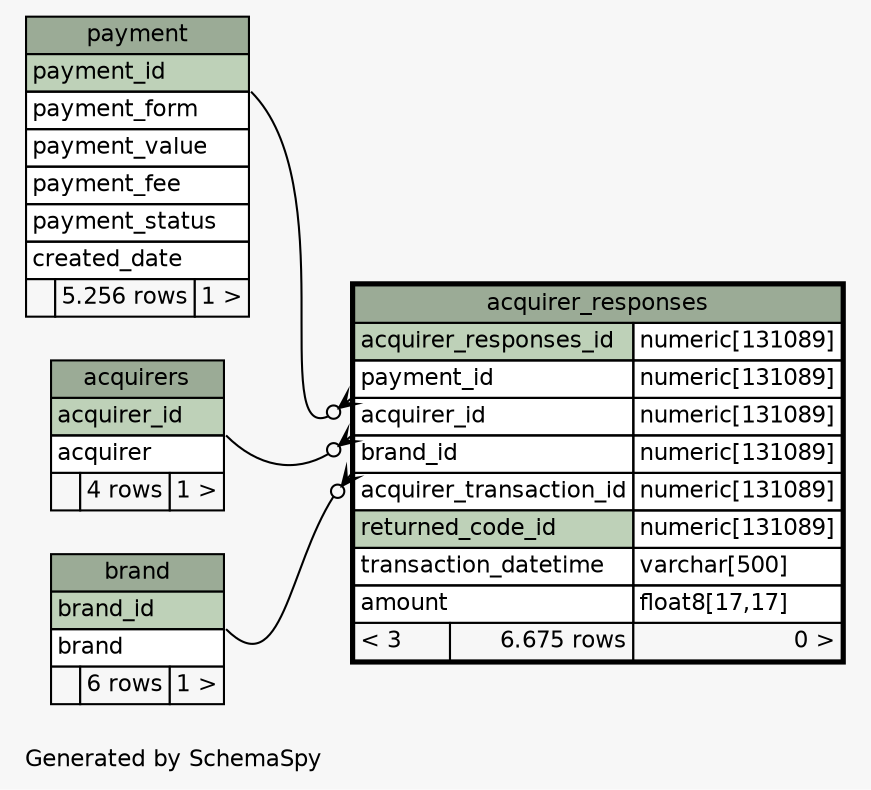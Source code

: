 // dot null on Windows 10 10.0
// SchemaSpy rev 590
digraph "oneDegreeRelationshipsDiagram" {
  graph [
    rankdir="RL"
    bgcolor="#f7f7f7"
    label="\nGenerated by SchemaSpy"
    labeljust="l"
    nodesep="0.18"
    ranksep="0.46"
    fontname="Helvetica"
    fontsize="11"
  ];
  node [
    fontname="Helvetica"
    fontsize="11"
    shape="plaintext"
  ];
  edge [
    arrowsize="0.8"
  ];
  "acquirer_responses":"acquirer_id":sw -> "acquirers":"acquirer_id":se [arrowhead=none dir=back arrowtail=crowodot];
  "acquirer_responses":"brand_id":sw -> "brand":"brand_id":se [arrowhead=none dir=back arrowtail=crowodot];
  "acquirer_responses":"payment_id":sw -> "payment":"payment_id":se [arrowhead=none dir=back arrowtail=crowodot];
  "acquirer_responses" [
    label=<
    <TABLE BORDER="2" CELLBORDER="1" CELLSPACING="0" BGCOLOR="#ffffff">
      <TR><TD COLSPAN="3" BGCOLOR="#9bab96" ALIGN="CENTER">acquirer_responses</TD></TR>
      <TR><TD PORT="acquirer_responses_id" COLSPAN="2" BGCOLOR="#bed1b8" ALIGN="LEFT">acquirer_responses_id</TD><TD PORT="acquirer_responses_id.type" ALIGN="LEFT">numeric[131089]</TD></TR>
      <TR><TD PORT="payment_id" COLSPAN="2" ALIGN="LEFT">payment_id</TD><TD PORT="payment_id.type" ALIGN="LEFT">numeric[131089]</TD></TR>
      <TR><TD PORT="acquirer_id" COLSPAN="2" ALIGN="LEFT">acquirer_id</TD><TD PORT="acquirer_id.type" ALIGN="LEFT">numeric[131089]</TD></TR>
      <TR><TD PORT="brand_id" COLSPAN="2" ALIGN="LEFT">brand_id</TD><TD PORT="brand_id.type" ALIGN="LEFT">numeric[131089]</TD></TR>
      <TR><TD PORT="acquirer_transaction_id" COLSPAN="2" ALIGN="LEFT">acquirer_transaction_id</TD><TD PORT="acquirer_transaction_id.type" ALIGN="LEFT">numeric[131089]</TD></TR>
      <TR><TD PORT="returned_code_id" COLSPAN="2" BGCOLOR="#bed1b8" ALIGN="LEFT">returned_code_id</TD><TD PORT="returned_code_id.type" ALIGN="LEFT">numeric[131089]</TD></TR>
      <TR><TD PORT="transaction_datetime" COLSPAN="2" ALIGN="LEFT">transaction_datetime</TD><TD PORT="transaction_datetime.type" ALIGN="LEFT">varchar[500]</TD></TR>
      <TR><TD PORT="amount" COLSPAN="2" ALIGN="LEFT">amount</TD><TD PORT="amount.type" ALIGN="LEFT">float8[17,17]</TD></TR>
      <TR><TD ALIGN="LEFT" BGCOLOR="#f7f7f7">&lt; 3</TD><TD ALIGN="RIGHT" BGCOLOR="#f7f7f7">6.675 rows</TD><TD ALIGN="RIGHT" BGCOLOR="#f7f7f7">0 &gt;</TD></TR>
    </TABLE>>
    URL="acquirer_responses.html"
    tooltip="acquirer_responses"
  ];
  "acquirers" [
    label=<
    <TABLE BORDER="0" CELLBORDER="1" CELLSPACING="0" BGCOLOR="#ffffff">
      <TR><TD COLSPAN="3" BGCOLOR="#9bab96" ALIGN="CENTER">acquirers</TD></TR>
      <TR><TD PORT="acquirer_id" COLSPAN="3" BGCOLOR="#bed1b8" ALIGN="LEFT">acquirer_id</TD></TR>
      <TR><TD PORT="acquirer" COLSPAN="3" ALIGN="LEFT">acquirer</TD></TR>
      <TR><TD ALIGN="LEFT" BGCOLOR="#f7f7f7">  </TD><TD ALIGN="RIGHT" BGCOLOR="#f7f7f7">4 rows</TD><TD ALIGN="RIGHT" BGCOLOR="#f7f7f7">1 &gt;</TD></TR>
    </TABLE>>
    URL="acquirers.html"
    tooltip="acquirers"
  ];
  "brand" [
    label=<
    <TABLE BORDER="0" CELLBORDER="1" CELLSPACING="0" BGCOLOR="#ffffff">
      <TR><TD COLSPAN="3" BGCOLOR="#9bab96" ALIGN="CENTER">brand</TD></TR>
      <TR><TD PORT="brand_id" COLSPAN="3" BGCOLOR="#bed1b8" ALIGN="LEFT">brand_id</TD></TR>
      <TR><TD PORT="brand" COLSPAN="3" ALIGN="LEFT">brand</TD></TR>
      <TR><TD ALIGN="LEFT" BGCOLOR="#f7f7f7">  </TD><TD ALIGN="RIGHT" BGCOLOR="#f7f7f7">6 rows</TD><TD ALIGN="RIGHT" BGCOLOR="#f7f7f7">1 &gt;</TD></TR>
    </TABLE>>
    URL="brand.html"
    tooltip="brand"
  ];
  "payment" [
    label=<
    <TABLE BORDER="0" CELLBORDER="1" CELLSPACING="0" BGCOLOR="#ffffff">
      <TR><TD COLSPAN="3" BGCOLOR="#9bab96" ALIGN="CENTER">payment</TD></TR>
      <TR><TD PORT="payment_id" COLSPAN="3" BGCOLOR="#bed1b8" ALIGN="LEFT">payment_id</TD></TR>
      <TR><TD PORT="payment_form" COLSPAN="3" ALIGN="LEFT">payment_form</TD></TR>
      <TR><TD PORT="payment_value" COLSPAN="3" ALIGN="LEFT">payment_value</TD></TR>
      <TR><TD PORT="payment_fee" COLSPAN="3" ALIGN="LEFT">payment_fee</TD></TR>
      <TR><TD PORT="payment_status" COLSPAN="3" ALIGN="LEFT">payment_status</TD></TR>
      <TR><TD PORT="created_date" COLSPAN="3" ALIGN="LEFT">created_date</TD></TR>
      <TR><TD ALIGN="LEFT" BGCOLOR="#f7f7f7">  </TD><TD ALIGN="RIGHT" BGCOLOR="#f7f7f7">5.256 rows</TD><TD ALIGN="RIGHT" BGCOLOR="#f7f7f7">1 &gt;</TD></TR>
    </TABLE>>
    URL="payment.html"
    tooltip="payment"
  ];
}
